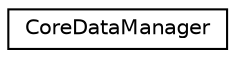 digraph G
{
  edge [fontname="Helvetica",fontsize="10",labelfontname="Helvetica",labelfontsize="10"];
  node [fontname="Helvetica",fontsize="10",shape=record];
  rankdir=LR;
  Node1 [label="CoreDataManager",height=0.2,width=0.4,color="black", fillcolor="white", style="filled",URL="$interface_core_data_manager.html",tooltip="Handles Core Data requests."];
}
